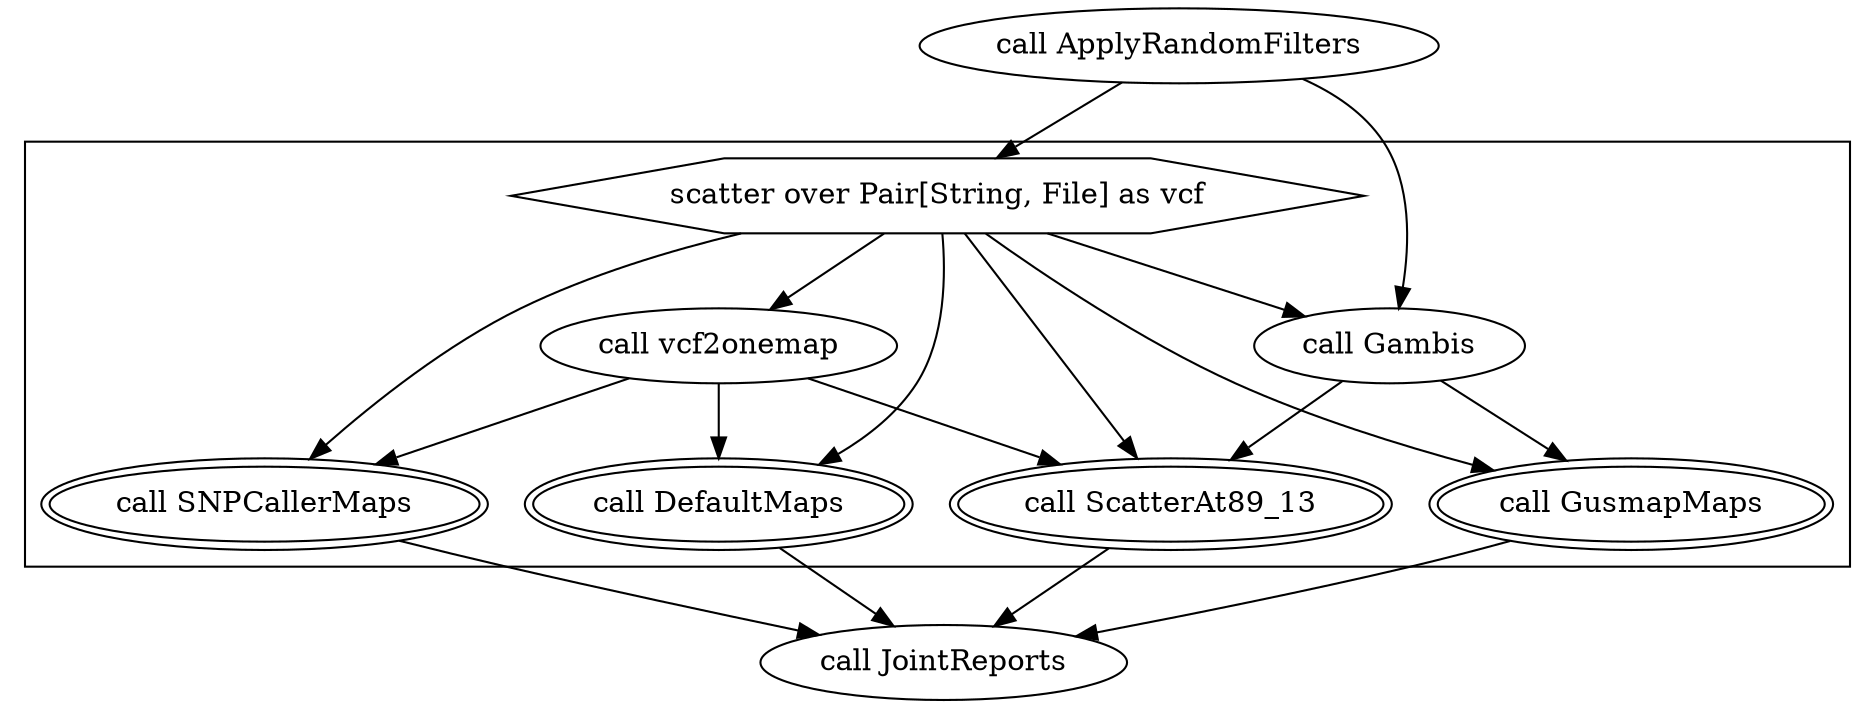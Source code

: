 digraph Maps {
  #rankdir=LR;
  compound=true;

  # Links
  CALL_ApplyRandomFilters -> SCATTER_0_VARIABLE_vcf
  CALL_DefaultMaps -> CALL_JointReports
  SCATTER_0_VARIABLE_vcf -> CALL_GusmapMaps
  CALL_vcf2onemap -> CALL_SNPCallerMaps
  SCATTER_0_VARIABLE_vcf -> CALL_vcf2onemap
  CALL_ApplyRandomFilters -> CALL_Gambis
  CALL_GusmapMaps -> CALL_JointReports
  CALL_Gambis -> CALL_GusmapMaps
  SCATTER_0_VARIABLE_vcf -> CALL_DefaultMaps
  CALL_ScatterAt89_13 -> CALL_JointReports
  CALL_vcf2onemap -> CALL_ScatterAt89_13
  SCATTER_0_VARIABLE_vcf -> CALL_Gambis
  CALL_vcf2onemap -> CALL_DefaultMaps
  SCATTER_0_VARIABLE_vcf -> CALL_ScatterAt89_13
  CALL_Gambis -> CALL_ScatterAt89_13
  SCATTER_0_VARIABLE_vcf -> CALL_SNPCallerMaps
  CALL_SNPCallerMaps -> CALL_JointReports

  # Nodes
  subgraph cluster_0 {
    style="filled,solid";
    fillcolor=white;
    CALL_SNPCallerMaps [label="call SNPCallerMaps";shape="oval";peripheries=2]
    CALL_GusmapMaps [label="call GusmapMaps";shape="oval";peripheries=2]
    SCATTER_0_VARIABLE_vcf [shape="hexagon" label="scatter over Pair[String, File] as vcf"]
    CALL_DefaultMaps [label="call DefaultMaps";shape="oval";peripheries=2]
    CALL_vcf2onemap [label="call vcf2onemap"]
    CALL_Gambis [label="call Gambis"]
    CALL_ScatterAt89_13 [label="call ScatterAt89_13";shape="oval";peripheries=2]
  }
  CALL_ApplyRandomFilters [label="call ApplyRandomFilters"]
  CALL_JointReports [label="call JointReports"]
}
